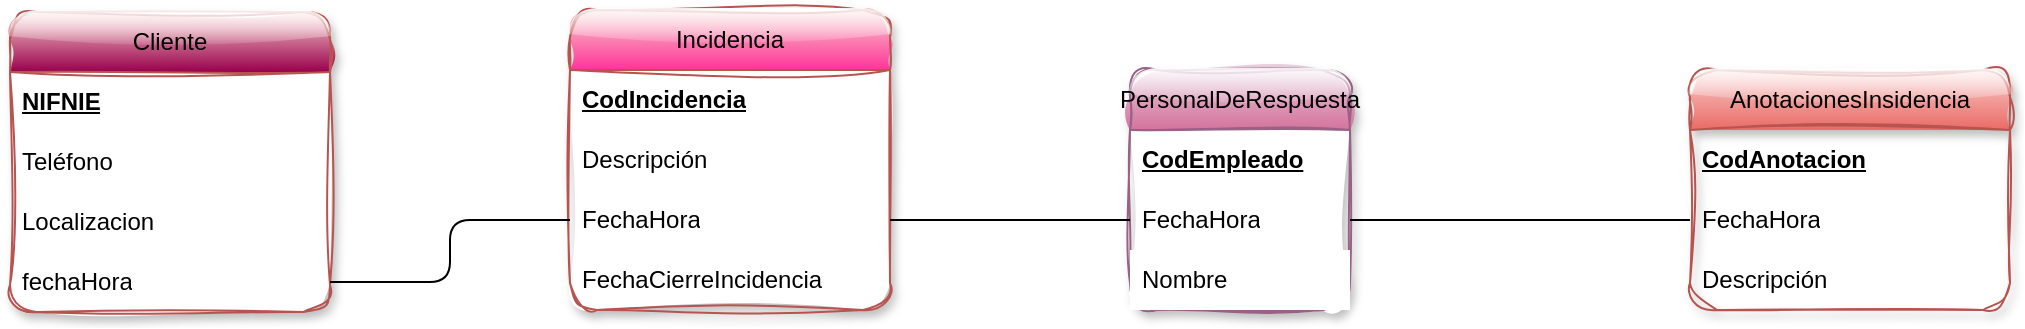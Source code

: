 <mxfile version="24.7.16">
  <diagram name="Página-1" id="XZQekeEu_Xftu38xOQFv">
    <mxGraphModel dx="792" dy="625" grid="1" gridSize="10" guides="1" tooltips="1" connect="1" arrows="1" fold="1" page="1" pageScale="1" pageWidth="827" pageHeight="1169" math="0" shadow="0">
      <root>
        <mxCell id="0" />
        <mxCell id="1" parent="0" />
        <mxCell id="7NvF3Khq_BAqc7PWk96O-1" value="&lt;div&gt;Cliente&lt;/div&gt;" style="swimlane;fontStyle=0;childLayout=stackLayout;horizontal=1;startSize=30;horizontalStack=0;resizeParent=1;resizeParentMax=0;resizeLast=0;collapsible=1;marginBottom=0;whiteSpace=wrap;html=1;fillColor=#f8cecc;gradientColor=#99004D;strokeColor=#b85450;shadow=1;sketch=1;curveFitting=1;jiggle=2;rounded=1;glass=1;swimlaneFillColor=default;" vertex="1" parent="1">
          <mxGeometry x="40" y="90" width="160" height="150" as="geometry" />
        </mxCell>
        <mxCell id="7NvF3Khq_BAqc7PWk96O-2" value="&lt;u&gt;&lt;b&gt;NIFNIE&lt;/b&gt;&lt;/u&gt;" style="text;strokeColor=none;fillColor=none;align=left;verticalAlign=middle;spacingLeft=4;spacingRight=4;overflow=hidden;points=[[0,0.5],[1,0.5]];portConstraint=eastwest;rotatable=0;whiteSpace=wrap;html=1;glass=0;" vertex="1" parent="7NvF3Khq_BAqc7PWk96O-1">
          <mxGeometry y="30" width="160" height="30" as="geometry" />
        </mxCell>
        <mxCell id="7NvF3Khq_BAqc7PWk96O-3" value="Teléfono" style="text;strokeColor=none;fillColor=none;align=left;verticalAlign=middle;spacingLeft=4;spacingRight=4;overflow=hidden;points=[[0,0.5],[1,0.5]];portConstraint=eastwest;rotatable=0;whiteSpace=wrap;html=1;" vertex="1" parent="7NvF3Khq_BAqc7PWk96O-1">
          <mxGeometry y="60" width="160" height="30" as="geometry" />
        </mxCell>
        <mxCell id="7NvF3Khq_BAqc7PWk96O-4" value="Localizacion" style="text;strokeColor=none;fillColor=none;align=left;verticalAlign=middle;spacingLeft=4;spacingRight=4;overflow=hidden;points=[[0,0.5],[1,0.5]];portConstraint=eastwest;rotatable=0;whiteSpace=wrap;html=1;" vertex="1" parent="7NvF3Khq_BAqc7PWk96O-1">
          <mxGeometry y="90" width="160" height="30" as="geometry" />
        </mxCell>
        <mxCell id="7NvF3Khq_BAqc7PWk96O-17" value="fechaHora" style="text;strokeColor=none;fillColor=none;align=left;verticalAlign=middle;spacingLeft=4;spacingRight=4;overflow=hidden;points=[[0,0.5],[1,0.5]];portConstraint=eastwest;rotatable=0;whiteSpace=wrap;html=1;" vertex="1" parent="7NvF3Khq_BAqc7PWk96O-1">
          <mxGeometry y="120" width="160" height="30" as="geometry" />
        </mxCell>
        <mxCell id="7NvF3Khq_BAqc7PWk96O-5" value="Incidencia" style="swimlane;fontStyle=0;childLayout=stackLayout;horizontal=1;startSize=30;horizontalStack=0;resizeParent=1;resizeParentMax=0;resizeLast=0;collapsible=1;marginBottom=0;whiteSpace=wrap;html=1;fillColor=#f8cecc;gradientColor=#FF3399;strokeColor=#b85450;swimlaneFillColor=default;rounded=1;sketch=1;curveFitting=1;jiggle=2;shadow=1;glass=1;" vertex="1" parent="1">
          <mxGeometry x="320" y="89" width="160" height="150" as="geometry" />
        </mxCell>
        <mxCell id="7NvF3Khq_BAqc7PWk96O-6" value="&lt;b&gt;&lt;u&gt;CodIncidencia&lt;/u&gt;&lt;/b&gt;" style="text;strokeColor=none;fillColor=none;align=left;verticalAlign=middle;spacingLeft=4;spacingRight=4;overflow=hidden;points=[[0,0.5],[1,0.5]];portConstraint=eastwest;rotatable=0;whiteSpace=wrap;html=1;" vertex="1" parent="7NvF3Khq_BAqc7PWk96O-5">
          <mxGeometry y="30" width="160" height="30" as="geometry" />
        </mxCell>
        <mxCell id="7NvF3Khq_BAqc7PWk96O-7" value="Descripción" style="text;strokeColor=none;fillColor=none;align=left;verticalAlign=middle;spacingLeft=4;spacingRight=4;overflow=hidden;points=[[0,0.5],[1,0.5]];portConstraint=eastwest;rotatable=0;whiteSpace=wrap;html=1;" vertex="1" parent="7NvF3Khq_BAqc7PWk96O-5">
          <mxGeometry y="60" width="160" height="30" as="geometry" />
        </mxCell>
        <mxCell id="7NvF3Khq_BAqc7PWk96O-8" value="FechaHora" style="text;strokeColor=none;fillColor=none;align=left;verticalAlign=middle;spacingLeft=4;spacingRight=4;overflow=hidden;points=[[0,0.5],[1,0.5]];portConstraint=eastwest;rotatable=0;whiteSpace=wrap;html=1;" vertex="1" parent="7NvF3Khq_BAqc7PWk96O-5">
          <mxGeometry y="90" width="160" height="30" as="geometry" />
        </mxCell>
        <mxCell id="7NvF3Khq_BAqc7PWk96O-21" value="FechaCierreIncidencia" style="text;strokeColor=none;fillColor=none;align=left;verticalAlign=middle;spacingLeft=4;spacingRight=4;overflow=hidden;points=[[0,0.5],[1,0.5]];portConstraint=eastwest;rotatable=0;whiteSpace=wrap;html=1;" vertex="1" parent="7NvF3Khq_BAqc7PWk96O-5">
          <mxGeometry y="120" width="160" height="30" as="geometry" />
        </mxCell>
        <mxCell id="7NvF3Khq_BAqc7PWk96O-9" value="PersonalDeRespuesta" style="swimlane;fontStyle=0;childLayout=stackLayout;horizontal=1;startSize=30;horizontalStack=0;resizeParent=1;resizeParentMax=0;resizeLast=0;collapsible=1;marginBottom=0;whiteSpace=wrap;html=1;fillColor=#e6d0de;gradientColor=#d5739d;strokeColor=#996185;swimlaneFillColor=default;rounded=1;sketch=1;curveFitting=1;jiggle=2;shadow=1;glass=1;" vertex="1" parent="1">
          <mxGeometry x="600" y="119" width="110" height="120" as="geometry" />
        </mxCell>
        <mxCell id="7NvF3Khq_BAqc7PWk96O-10" value="&lt;u&gt;&lt;b&gt;CodEmpleado&lt;/b&gt;&lt;/u&gt;" style="text;strokeColor=none;fillColor=none;align=left;verticalAlign=middle;spacingLeft=4;spacingRight=4;overflow=hidden;points=[[0,0.5],[1,0.5]];portConstraint=eastwest;rotatable=0;whiteSpace=wrap;html=1;" vertex="1" parent="7NvF3Khq_BAqc7PWk96O-9">
          <mxGeometry y="30" width="110" height="30" as="geometry" />
        </mxCell>
        <mxCell id="7NvF3Khq_BAqc7PWk96O-11" value="FechaHora" style="text;strokeColor=none;fillColor=none;align=left;verticalAlign=middle;spacingLeft=4;spacingRight=4;overflow=hidden;points=[[0,0.5],[1,0.5]];portConstraint=eastwest;rotatable=0;whiteSpace=wrap;html=1;" vertex="1" parent="7NvF3Khq_BAqc7PWk96O-9">
          <mxGeometry y="60" width="110" height="30" as="geometry" />
        </mxCell>
        <mxCell id="7NvF3Khq_BAqc7PWk96O-12" value="Nombre" style="text;strokeColor=none;fillColor=default;align=left;verticalAlign=middle;spacingLeft=4;spacingRight=4;overflow=hidden;points=[[0,0.5],[1,0.5]];portConstraint=eastwest;rotatable=0;whiteSpace=wrap;html=1;" vertex="1" parent="7NvF3Khq_BAqc7PWk96O-9">
          <mxGeometry y="90" width="110" height="30" as="geometry" />
        </mxCell>
        <mxCell id="7NvF3Khq_BAqc7PWk96O-13" value="&lt;div&gt;AnotacionesInsidencia&lt;/div&gt;" style="swimlane;fontStyle=0;childLayout=stackLayout;horizontal=1;startSize=30;horizontalStack=0;resizeParent=1;resizeParentMax=0;resizeLast=0;collapsible=1;marginBottom=0;whiteSpace=wrap;html=1;fillColor=#f8cecc;gradientColor=#ea6b66;strokeColor=#b85450;rounded=1;sketch=1;curveFitting=1;jiggle=2;shadow=1;glass=1;" vertex="1" parent="1">
          <mxGeometry x="880" y="119" width="160" height="120" as="geometry" />
        </mxCell>
        <mxCell id="7NvF3Khq_BAqc7PWk96O-14" value="&lt;u&gt;&lt;b&gt;CodAnotacion&lt;/b&gt;&lt;/u&gt;" style="text;strokeColor=none;fillColor=none;align=left;verticalAlign=middle;spacingLeft=4;spacingRight=4;overflow=hidden;points=[[0,0.5],[1,0.5]];portConstraint=eastwest;rotatable=0;whiteSpace=wrap;html=1;" vertex="1" parent="7NvF3Khq_BAqc7PWk96O-13">
          <mxGeometry y="30" width="160" height="30" as="geometry" />
        </mxCell>
        <mxCell id="7NvF3Khq_BAqc7PWk96O-15" value="FechaHora" style="text;strokeColor=none;fillColor=none;align=left;verticalAlign=middle;spacingLeft=4;spacingRight=4;overflow=hidden;points=[[0,0.5],[1,0.5]];portConstraint=eastwest;rotatable=0;whiteSpace=wrap;html=1;" vertex="1" parent="7NvF3Khq_BAqc7PWk96O-13">
          <mxGeometry y="60" width="160" height="30" as="geometry" />
        </mxCell>
        <mxCell id="7NvF3Khq_BAqc7PWk96O-16" value="Descripción" style="text;strokeColor=none;fillColor=none;align=left;verticalAlign=middle;spacingLeft=4;spacingRight=4;overflow=hidden;points=[[0,0.5],[1,0.5]];portConstraint=eastwest;rotatable=0;whiteSpace=wrap;html=1;" vertex="1" parent="7NvF3Khq_BAqc7PWk96O-13">
          <mxGeometry y="90" width="160" height="30" as="geometry" />
        </mxCell>
        <mxCell id="7NvF3Khq_BAqc7PWk96O-18" style="edgeStyle=orthogonalEdgeStyle;rounded=1;orthogonalLoop=1;jettySize=auto;html=1;exitX=0;exitY=0.5;exitDx=0;exitDy=0;entryX=1;entryY=0.5;entryDx=0;entryDy=0;curved=0;endArrow=none;endFill=0;" edge="1" parent="1" source="7NvF3Khq_BAqc7PWk96O-8" target="7NvF3Khq_BAqc7PWk96O-17">
          <mxGeometry relative="1" as="geometry" />
        </mxCell>
        <mxCell id="7NvF3Khq_BAqc7PWk96O-19" style="edgeStyle=orthogonalEdgeStyle;rounded=1;orthogonalLoop=1;jettySize=auto;html=1;exitX=1;exitY=0.5;exitDx=0;exitDy=0;entryX=0;entryY=0.5;entryDx=0;entryDy=0;endArrow=none;endFill=0;curved=0;" edge="1" parent="1" source="7NvF3Khq_BAqc7PWk96O-8" target="7NvF3Khq_BAqc7PWk96O-11">
          <mxGeometry relative="1" as="geometry" />
        </mxCell>
        <mxCell id="7NvF3Khq_BAqc7PWk96O-20" style="edgeStyle=orthogonalEdgeStyle;rounded=0;orthogonalLoop=1;jettySize=auto;html=1;exitX=1;exitY=0.5;exitDx=0;exitDy=0;entryX=0;entryY=0.5;entryDx=0;entryDy=0;endArrow=none;endFill=0;" edge="1" parent="1" source="7NvF3Khq_BAqc7PWk96O-11" target="7NvF3Khq_BAqc7PWk96O-15">
          <mxGeometry relative="1" as="geometry" />
        </mxCell>
      </root>
    </mxGraphModel>
  </diagram>
</mxfile>
